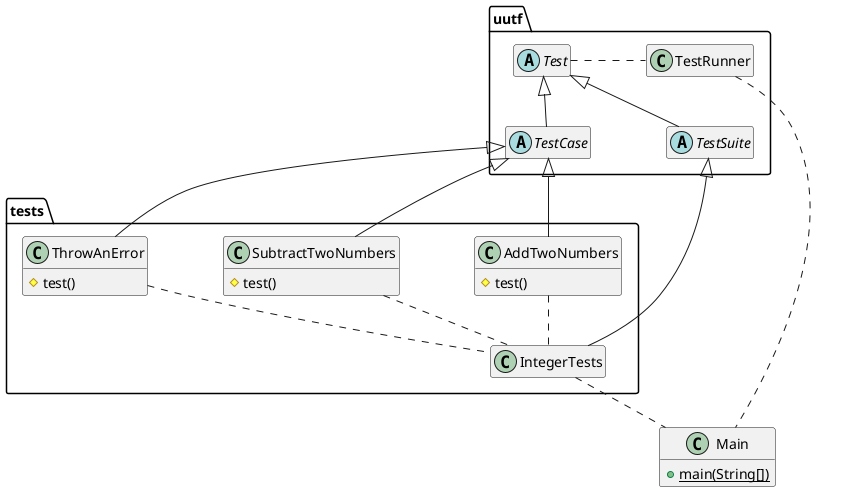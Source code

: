 @startuml

skinparam nodesep 75
skinparam ranksep 50
hide empty members



package uutf {

  abstract class Test
  abstract class TestCase
  abstract class TestSuite
  Test <|-- TestCase
  Test <|-- TestSuite
  Test . TestRunner
  class TestRunner

}

package tests {

  class AddTwoNumbers {
    # test()
  }

  class SubtractTwoNumbers {
    # test()
  }

  class ThrowAnError {
    # test()
  }

  class IntegerTests


}

TestCase <|-- AddTwoNumbers
TestCase <|-- SubtractTwoNumbers
TestCase <|-- ThrowAnError
TestSuite <|-- IntegerTests

AddTwoNumbers .. IntegerTests
SubtractTwoNumbers .. IntegerTests
ThrowAnError .. IntegerTests

class Main {
  + {static} main(String[])
}


IntegerTests .. Main
TestRunner .. Main


@enduml
